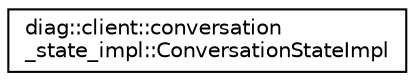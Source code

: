 digraph "Graphical Class Hierarchy"
{
 // LATEX_PDF_SIZE
  edge [fontname="Helvetica",fontsize="10",labelfontname="Helvetica",labelfontsize="10"];
  node [fontname="Helvetica",fontsize="10",shape=record];
  rankdir="LR";
  Node0 [label="diag::client::conversation\l_state_impl::ConversationStateImpl",height=0.2,width=0.4,color="black", fillcolor="white", style="filled",URL="$classdiag_1_1client_1_1conversation__state__impl_1_1ConversationStateImpl.html",tooltip=" "];
}
